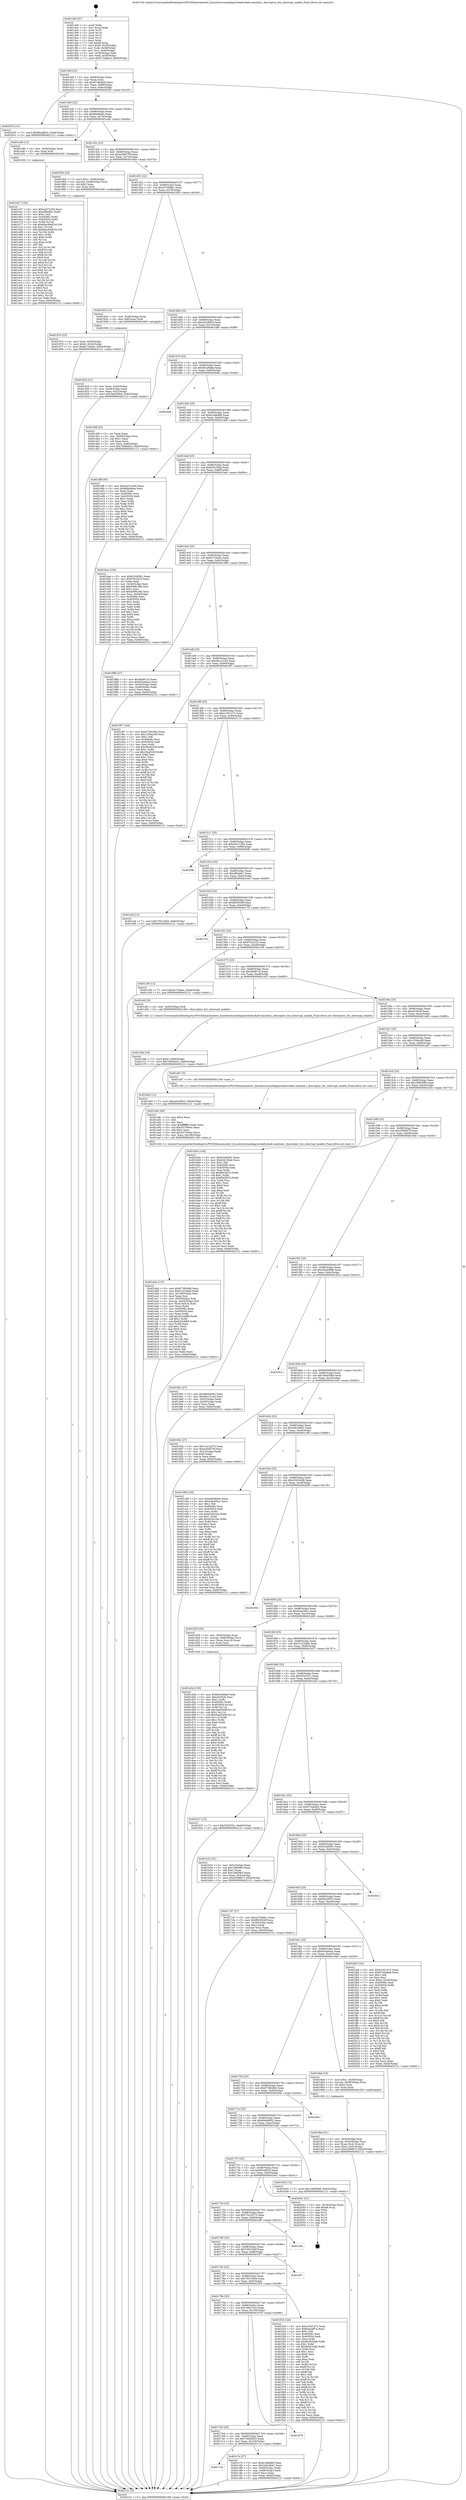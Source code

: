 digraph "0x4013e0" {
  label = "0x4013e0 (/mnt/c/Users/mathe/Desktop/tcc/POCII/binaries/extr_linuxdriversmediapcicobaltcobalt-omnitek.c_descriptor_list_interrupt_enable_Final-ollvm.out::main(0))"
  labelloc = "t"
  node[shape=record]

  Entry [label="",width=0.3,height=0.3,shape=circle,fillcolor=black,style=filled]
  "0x40140f" [label="{
     0x40140f [23]\l
     | [instrs]\l
     &nbsp;&nbsp;0x40140f \<+3\>: mov -0x64(%rbp),%eax\l
     &nbsp;&nbsp;0x401412 \<+2\>: mov %eax,%ecx\l
     &nbsp;&nbsp;0x401414 \<+6\>: sub $0x874ba8eb,%ecx\l
     &nbsp;&nbsp;0x40141a \<+3\>: mov %eax,-0x68(%rbp)\l
     &nbsp;&nbsp;0x40141d \<+3\>: mov %ecx,-0x6c(%rbp)\l
     &nbsp;&nbsp;0x401420 \<+6\>: je 0000000000402035 \<main+0xc55\>\l
  }"]
  "0x402035" [label="{
     0x402035 [12]\l
     | [instrs]\l
     &nbsp;&nbsp;0x402035 \<+7\>: movl $0x69caf81b,-0x64(%rbp)\l
     &nbsp;&nbsp;0x40203c \<+5\>: jmp 0000000000402121 \<main+0xd41\>\l
  }"]
  "0x401426" [label="{
     0x401426 [22]\l
     | [instrs]\l
     &nbsp;&nbsp;0x401426 \<+5\>: jmp 000000000040142b \<main+0x4b\>\l
     &nbsp;&nbsp;0x40142b \<+3\>: mov -0x68(%rbp),%eax\l
     &nbsp;&nbsp;0x40142e \<+5\>: sub $0x8daf4abe,%eax\l
     &nbsp;&nbsp;0x401433 \<+3\>: mov %eax,-0x70(%rbp)\l
     &nbsp;&nbsp;0x401436 \<+6\>: je 0000000000401e4b \<main+0xa6b\>\l
  }"]
  Exit [label="",width=0.3,height=0.3,shape=circle,fillcolor=black,style=filled,peripheries=2]
  "0x401e4b" [label="{
     0x401e4b [12]\l
     | [instrs]\l
     &nbsp;&nbsp;0x401e4b \<+4\>: mov -0x50(%rbp),%rax\l
     &nbsp;&nbsp;0x401e4f \<+3\>: mov %rax,%rdi\l
     &nbsp;&nbsp;0x401e52 \<+5\>: call 0000000000401030 \<free@plt\>\l
     | [calls]\l
     &nbsp;&nbsp;0x401030 \{1\} (unknown)\l
  }"]
  "0x40143c" [label="{
     0x40143c [22]\l
     | [instrs]\l
     &nbsp;&nbsp;0x40143c \<+5\>: jmp 0000000000401441 \<main+0x61\>\l
     &nbsp;&nbsp;0x401441 \<+3\>: mov -0x68(%rbp),%eax\l
     &nbsp;&nbsp;0x401444 \<+5\>: sub $0xa30b570f,%eax\l
     &nbsp;&nbsp;0x401449 \<+3\>: mov %eax,-0x74(%rbp)\l
     &nbsp;&nbsp;0x40144c \<+6\>: je 000000000040195d \<main+0x57d\>\l
  }"]
  "0x401e57" [label="{
     0x401e57 [152]\l
     | [instrs]\l
     &nbsp;&nbsp;0x401e57 \<+5\>: mov $0xe2e72294,%ecx\l
     &nbsp;&nbsp;0x401e5c \<+5\>: mov $0xef9abfe1,%edx\l
     &nbsp;&nbsp;0x401e61 \<+3\>: mov $0x1,%sil\l
     &nbsp;&nbsp;0x401e64 \<+8\>: mov 0x40506c,%r8d\l
     &nbsp;&nbsp;0x401e6c \<+8\>: mov 0x405054,%r9d\l
     &nbsp;&nbsp;0x401e74 \<+3\>: mov %r8d,%r10d\l
     &nbsp;&nbsp;0x401e77 \<+7\>: sub $0x6bac9ddf,%r10d\l
     &nbsp;&nbsp;0x401e7e \<+4\>: sub $0x1,%r10d\l
     &nbsp;&nbsp;0x401e82 \<+7\>: add $0x6bac9ddf,%r10d\l
     &nbsp;&nbsp;0x401e89 \<+4\>: imul %r10d,%r8d\l
     &nbsp;&nbsp;0x401e8d \<+4\>: and $0x1,%r8d\l
     &nbsp;&nbsp;0x401e91 \<+4\>: cmp $0x0,%r8d\l
     &nbsp;&nbsp;0x401e95 \<+4\>: sete %r11b\l
     &nbsp;&nbsp;0x401e99 \<+4\>: cmp $0xa,%r9d\l
     &nbsp;&nbsp;0x401e9d \<+3\>: setl %bl\l
     &nbsp;&nbsp;0x401ea0 \<+3\>: mov %r11b,%r14b\l
     &nbsp;&nbsp;0x401ea3 \<+4\>: xor $0xff,%r14b\l
     &nbsp;&nbsp;0x401ea7 \<+3\>: mov %bl,%r15b\l
     &nbsp;&nbsp;0x401eaa \<+4\>: xor $0xff,%r15b\l
     &nbsp;&nbsp;0x401eae \<+4\>: xor $0x0,%sil\l
     &nbsp;&nbsp;0x401eb2 \<+3\>: mov %r14b,%r12b\l
     &nbsp;&nbsp;0x401eb5 \<+4\>: and $0x0,%r12b\l
     &nbsp;&nbsp;0x401eb9 \<+3\>: and %sil,%r11b\l
     &nbsp;&nbsp;0x401ebc \<+3\>: mov %r15b,%r13b\l
     &nbsp;&nbsp;0x401ebf \<+4\>: and $0x0,%r13b\l
     &nbsp;&nbsp;0x401ec3 \<+3\>: and %sil,%bl\l
     &nbsp;&nbsp;0x401ec6 \<+3\>: or %r11b,%r12b\l
     &nbsp;&nbsp;0x401ec9 \<+3\>: or %bl,%r13b\l
     &nbsp;&nbsp;0x401ecc \<+3\>: xor %r13b,%r12b\l
     &nbsp;&nbsp;0x401ecf \<+3\>: or %r15b,%r14b\l
     &nbsp;&nbsp;0x401ed2 \<+4\>: xor $0xff,%r14b\l
     &nbsp;&nbsp;0x401ed6 \<+4\>: or $0x0,%sil\l
     &nbsp;&nbsp;0x401eda \<+3\>: and %sil,%r14b\l
     &nbsp;&nbsp;0x401edd \<+3\>: or %r14b,%r12b\l
     &nbsp;&nbsp;0x401ee0 \<+4\>: test $0x1,%r12b\l
     &nbsp;&nbsp;0x401ee4 \<+3\>: cmovne %edx,%ecx\l
     &nbsp;&nbsp;0x401ee7 \<+3\>: mov %ecx,-0x64(%rbp)\l
     &nbsp;&nbsp;0x401eea \<+5\>: jmp 0000000000402121 \<main+0xd41\>\l
  }"]
  "0x40195d" [label="{
     0x40195d [23]\l
     | [instrs]\l
     &nbsp;&nbsp;0x40195d \<+7\>: movl $0x1,-0x48(%rbp)\l
     &nbsp;&nbsp;0x401964 \<+4\>: movslq -0x48(%rbp),%rax\l
     &nbsp;&nbsp;0x401968 \<+4\>: shl $0x3,%rax\l
     &nbsp;&nbsp;0x40196c \<+3\>: mov %rax,%rdi\l
     &nbsp;&nbsp;0x40196f \<+5\>: call 0000000000401050 \<malloc@plt\>\l
     | [calls]\l
     &nbsp;&nbsp;0x401050 \{1\} (unknown)\l
  }"]
  "0x401452" [label="{
     0x401452 [22]\l
     | [instrs]\l
     &nbsp;&nbsp;0x401452 \<+5\>: jmp 0000000000401457 \<main+0x77\>\l
     &nbsp;&nbsp;0x401457 \<+3\>: mov -0x68(%rbp),%eax\l
     &nbsp;&nbsp;0x40145a \<+5\>: sub $0xa37de6b1,%eax\l
     &nbsp;&nbsp;0x40145f \<+3\>: mov %eax,-0x78(%rbp)\l
     &nbsp;&nbsp;0x401462 \<+6\>: je 0000000000401920 \<main+0x540\>\l
  }"]
  "0x401d3d" [label="{
     0x401d3d [150]\l
     | [instrs]\l
     &nbsp;&nbsp;0x401d3d \<+5\>: mov $0xb0e28deb,%edx\l
     &nbsp;&nbsp;0x401d42 \<+5\>: mov $0xaf19426,%esi\l
     &nbsp;&nbsp;0x401d47 \<+3\>: mov $0x1,%r8b\l
     &nbsp;&nbsp;0x401d4a \<+8\>: mov 0x40506c,%r9d\l
     &nbsp;&nbsp;0x401d52 \<+8\>: mov 0x405054,%r10d\l
     &nbsp;&nbsp;0x401d5a \<+3\>: mov %r9d,%r11d\l
     &nbsp;&nbsp;0x401d5d \<+7\>: add $0x5aa05d4f,%r11d\l
     &nbsp;&nbsp;0x401d64 \<+4\>: sub $0x1,%r11d\l
     &nbsp;&nbsp;0x401d68 \<+7\>: sub $0x5aa05d4f,%r11d\l
     &nbsp;&nbsp;0x401d6f \<+4\>: imul %r11d,%r9d\l
     &nbsp;&nbsp;0x401d73 \<+4\>: and $0x1,%r9d\l
     &nbsp;&nbsp;0x401d77 \<+4\>: cmp $0x0,%r9d\l
     &nbsp;&nbsp;0x401d7b \<+3\>: sete %bl\l
     &nbsp;&nbsp;0x401d7e \<+4\>: cmp $0xa,%r10d\l
     &nbsp;&nbsp;0x401d82 \<+4\>: setl %r14b\l
     &nbsp;&nbsp;0x401d86 \<+3\>: mov %bl,%r15b\l
     &nbsp;&nbsp;0x401d89 \<+4\>: xor $0xff,%r15b\l
     &nbsp;&nbsp;0x401d8d \<+3\>: mov %r14b,%r12b\l
     &nbsp;&nbsp;0x401d90 \<+4\>: xor $0xff,%r12b\l
     &nbsp;&nbsp;0x401d94 \<+4\>: xor $0x0,%r8b\l
     &nbsp;&nbsp;0x401d98 \<+3\>: mov %r15b,%r13b\l
     &nbsp;&nbsp;0x401d9b \<+4\>: and $0x0,%r13b\l
     &nbsp;&nbsp;0x401d9f \<+3\>: and %r8b,%bl\l
     &nbsp;&nbsp;0x401da2 \<+3\>: mov %r12b,%al\l
     &nbsp;&nbsp;0x401da5 \<+2\>: and $0x0,%al\l
     &nbsp;&nbsp;0x401da7 \<+3\>: and %r8b,%r14b\l
     &nbsp;&nbsp;0x401daa \<+3\>: or %bl,%r13b\l
     &nbsp;&nbsp;0x401dad \<+3\>: or %r14b,%al\l
     &nbsp;&nbsp;0x401db0 \<+3\>: xor %al,%r13b\l
     &nbsp;&nbsp;0x401db3 \<+3\>: or %r12b,%r15b\l
     &nbsp;&nbsp;0x401db6 \<+4\>: xor $0xff,%r15b\l
     &nbsp;&nbsp;0x401dba \<+4\>: or $0x0,%r8b\l
     &nbsp;&nbsp;0x401dbe \<+3\>: and %r8b,%r15b\l
     &nbsp;&nbsp;0x401dc1 \<+3\>: or %r15b,%r13b\l
     &nbsp;&nbsp;0x401dc4 \<+4\>: test $0x1,%r13b\l
     &nbsp;&nbsp;0x401dc8 \<+3\>: cmovne %esi,%edx\l
     &nbsp;&nbsp;0x401dcb \<+3\>: mov %edx,-0x64(%rbp)\l
     &nbsp;&nbsp;0x401dce \<+5\>: jmp 0000000000402121 \<main+0xd41\>\l
  }"]
  "0x401920" [label="{
     0x401920 [13]\l
     | [instrs]\l
     &nbsp;&nbsp;0x401920 \<+4\>: mov -0x40(%rbp),%rax\l
     &nbsp;&nbsp;0x401924 \<+4\>: mov 0x8(%rax),%rdi\l
     &nbsp;&nbsp;0x401928 \<+5\>: call 0000000000401060 \<atoi@plt\>\l
     | [calls]\l
     &nbsp;&nbsp;0x401060 \{1\} (unknown)\l
  }"]
  "0x401468" [label="{
     0x401468 [22]\l
     | [instrs]\l
     &nbsp;&nbsp;0x401468 \<+5\>: jmp 000000000040146d \<main+0x8d\>\l
     &nbsp;&nbsp;0x40146d \<+3\>: mov -0x68(%rbp),%eax\l
     &nbsp;&nbsp;0x401470 \<+5\>: sub $0xa43c9923,%eax\l
     &nbsp;&nbsp;0x401475 \<+3\>: mov %eax,-0x7c(%rbp)\l
     &nbsp;&nbsp;0x401478 \<+6\>: je 0000000000401ddf \<main+0x9ff\>\l
  }"]
  "0x4017cd" [label="{
     0x4017cd\l
  }", style=dashed]
  "0x401ddf" [label="{
     0x401ddf [25]\l
     | [instrs]\l
     &nbsp;&nbsp;0x401ddf \<+2\>: xor %eax,%eax\l
     &nbsp;&nbsp;0x401de1 \<+3\>: mov -0x60(%rbp),%ecx\l
     &nbsp;&nbsp;0x401de4 \<+3\>: sub $0x1,%eax\l
     &nbsp;&nbsp;0x401de7 \<+2\>: sub %eax,%ecx\l
     &nbsp;&nbsp;0x401de9 \<+3\>: mov %ecx,-0x60(%rbp)\l
     &nbsp;&nbsp;0x401dec \<+7\>: movl $0x7dd5dd23,-0x64(%rbp)\l
     &nbsp;&nbsp;0x401df3 \<+5\>: jmp 0000000000402121 \<main+0xd41\>\l
  }"]
  "0x40147e" [label="{
     0x40147e [22]\l
     | [instrs]\l
     &nbsp;&nbsp;0x40147e \<+5\>: jmp 0000000000401483 \<main+0xa3\>\l
     &nbsp;&nbsp;0x401483 \<+3\>: mov -0x68(%rbp),%eax\l
     &nbsp;&nbsp;0x401486 \<+5\>: sub $0xb0e28deb,%eax\l
     &nbsp;&nbsp;0x40148b \<+3\>: mov %eax,-0x80(%rbp)\l
     &nbsp;&nbsp;0x40148e \<+6\>: je 00000000004020db \<main+0xcfb\>\l
  }"]
  "0x401c7e" [label="{
     0x401c7e [27]\l
     | [instrs]\l
     &nbsp;&nbsp;0x401c7e \<+5\>: mov $0xb1afbd68,%eax\l
     &nbsp;&nbsp;0x401c83 \<+5\>: mov $0x3eb18b61,%ecx\l
     &nbsp;&nbsp;0x401c88 \<+3\>: mov -0x60(%rbp),%edx\l
     &nbsp;&nbsp;0x401c8b \<+3\>: cmp -0x48(%rbp),%edx\l
     &nbsp;&nbsp;0x401c8e \<+3\>: cmovl %ecx,%eax\l
     &nbsp;&nbsp;0x401c91 \<+3\>: mov %eax,-0x64(%rbp)\l
     &nbsp;&nbsp;0x401c94 \<+5\>: jmp 0000000000402121 \<main+0xd41\>\l
  }"]
  "0x4020db" [label="{
     0x4020db\l
  }", style=dashed]
  "0x401494" [label="{
     0x401494 [25]\l
     | [instrs]\l
     &nbsp;&nbsp;0x401494 \<+5\>: jmp 0000000000401499 \<main+0xb9\>\l
     &nbsp;&nbsp;0x401499 \<+3\>: mov -0x68(%rbp),%eax\l
     &nbsp;&nbsp;0x40149c \<+5\>: sub $0xb1afbd68,%eax\l
     &nbsp;&nbsp;0x4014a1 \<+6\>: mov %eax,-0x84(%rbp)\l
     &nbsp;&nbsp;0x4014a7 \<+6\>: je 0000000000401df8 \<main+0xa18\>\l
  }"]
  "0x4017b4" [label="{
     0x4017b4 [25]\l
     | [instrs]\l
     &nbsp;&nbsp;0x4017b4 \<+5\>: jmp 00000000004017b9 \<main+0x3d9\>\l
     &nbsp;&nbsp;0x4017b9 \<+3\>: mov -0x68(%rbp),%eax\l
     &nbsp;&nbsp;0x4017bc \<+5\>: sub $0x7dd5dd23,%eax\l
     &nbsp;&nbsp;0x4017c1 \<+6\>: mov %eax,-0x104(%rbp)\l
     &nbsp;&nbsp;0x4017c7 \<+6\>: je 0000000000401c7e \<main+0x89e\>\l
  }"]
  "0x401df8" [label="{
     0x401df8 [83]\l
     | [instrs]\l
     &nbsp;&nbsp;0x401df8 \<+5\>: mov $0xe2e72294,%eax\l
     &nbsp;&nbsp;0x401dfd \<+5\>: mov $0x8daf4abe,%ecx\l
     &nbsp;&nbsp;0x401e02 \<+2\>: xor %edx,%edx\l
     &nbsp;&nbsp;0x401e04 \<+7\>: mov 0x40506c,%esi\l
     &nbsp;&nbsp;0x401e0b \<+7\>: mov 0x405054,%edi\l
     &nbsp;&nbsp;0x401e12 \<+3\>: sub $0x1,%edx\l
     &nbsp;&nbsp;0x401e15 \<+3\>: mov %esi,%r8d\l
     &nbsp;&nbsp;0x401e18 \<+3\>: add %edx,%r8d\l
     &nbsp;&nbsp;0x401e1b \<+4\>: imul %r8d,%esi\l
     &nbsp;&nbsp;0x401e1f \<+3\>: and $0x1,%esi\l
     &nbsp;&nbsp;0x401e22 \<+3\>: cmp $0x0,%esi\l
     &nbsp;&nbsp;0x401e25 \<+4\>: sete %r9b\l
     &nbsp;&nbsp;0x401e29 \<+3\>: cmp $0xa,%edi\l
     &nbsp;&nbsp;0x401e2c \<+4\>: setl %r10b\l
     &nbsp;&nbsp;0x401e30 \<+3\>: mov %r9b,%r11b\l
     &nbsp;&nbsp;0x401e33 \<+3\>: and %r10b,%r11b\l
     &nbsp;&nbsp;0x401e36 \<+3\>: xor %r10b,%r9b\l
     &nbsp;&nbsp;0x401e39 \<+3\>: or %r9b,%r11b\l
     &nbsp;&nbsp;0x401e3c \<+4\>: test $0x1,%r11b\l
     &nbsp;&nbsp;0x401e40 \<+3\>: cmovne %ecx,%eax\l
     &nbsp;&nbsp;0x401e43 \<+3\>: mov %eax,-0x64(%rbp)\l
     &nbsp;&nbsp;0x401e46 \<+5\>: jmp 0000000000402121 \<main+0xd41\>\l
  }"]
  "0x4014ad" [label="{
     0x4014ad [25]\l
     | [instrs]\l
     &nbsp;&nbsp;0x4014ad \<+5\>: jmp 00000000004014b2 \<main+0xd2\>\l
     &nbsp;&nbsp;0x4014b2 \<+3\>: mov -0x68(%rbp),%eax\l
     &nbsp;&nbsp;0x4014b5 \<+5\>: sub $0xb3b1f3ab,%eax\l
     &nbsp;&nbsp;0x4014ba \<+6\>: mov %eax,-0x88(%rbp)\l
     &nbsp;&nbsp;0x4014c0 \<+6\>: je 0000000000401bee \<main+0x80e\>\l
  }"]
  "0x401878" [label="{
     0x401878\l
  }", style=dashed]
  "0x401bee" [label="{
     0x401bee [104]\l
     | [instrs]\l
     &nbsp;&nbsp;0x401bee \<+5\>: mov $0x61b4f381,%eax\l
     &nbsp;&nbsp;0x401bf3 \<+5\>: mov $0xf79c2223,%ecx\l
     &nbsp;&nbsp;0x401bf8 \<+2\>: xor %edx,%edx\l
     &nbsp;&nbsp;0x401bfa \<+3\>: mov -0x54(%rbp),%esi\l
     &nbsp;&nbsp;0x401bfd \<+6\>: add $0xd388c38a,%esi\l
     &nbsp;&nbsp;0x401c03 \<+3\>: add $0x1,%esi\l
     &nbsp;&nbsp;0x401c06 \<+6\>: sub $0xd388c38a,%esi\l
     &nbsp;&nbsp;0x401c0c \<+3\>: mov %esi,-0x54(%rbp)\l
     &nbsp;&nbsp;0x401c0f \<+7\>: mov 0x40506c,%esi\l
     &nbsp;&nbsp;0x401c16 \<+7\>: mov 0x405054,%edi\l
     &nbsp;&nbsp;0x401c1d \<+3\>: sub $0x1,%edx\l
     &nbsp;&nbsp;0x401c20 \<+3\>: mov %esi,%r8d\l
     &nbsp;&nbsp;0x401c23 \<+3\>: add %edx,%r8d\l
     &nbsp;&nbsp;0x401c26 \<+4\>: imul %r8d,%esi\l
     &nbsp;&nbsp;0x401c2a \<+3\>: and $0x1,%esi\l
     &nbsp;&nbsp;0x401c2d \<+3\>: cmp $0x0,%esi\l
     &nbsp;&nbsp;0x401c30 \<+4\>: sete %r9b\l
     &nbsp;&nbsp;0x401c34 \<+3\>: cmp $0xa,%edi\l
     &nbsp;&nbsp;0x401c37 \<+4\>: setl %r10b\l
     &nbsp;&nbsp;0x401c3b \<+3\>: mov %r9b,%r11b\l
     &nbsp;&nbsp;0x401c3e \<+3\>: and %r10b,%r11b\l
     &nbsp;&nbsp;0x401c41 \<+3\>: xor %r10b,%r9b\l
     &nbsp;&nbsp;0x401c44 \<+3\>: or %r9b,%r11b\l
     &nbsp;&nbsp;0x401c47 \<+4\>: test $0x1,%r11b\l
     &nbsp;&nbsp;0x401c4b \<+3\>: cmovne %ecx,%eax\l
     &nbsp;&nbsp;0x401c4e \<+3\>: mov %eax,-0x64(%rbp)\l
     &nbsp;&nbsp;0x401c51 \<+5\>: jmp 0000000000402121 \<main+0xd41\>\l
  }"]
  "0x4014c6" [label="{
     0x4014c6 [25]\l
     | [instrs]\l
     &nbsp;&nbsp;0x4014c6 \<+5\>: jmp 00000000004014cb \<main+0xeb\>\l
     &nbsp;&nbsp;0x4014cb \<+3\>: mov -0x68(%rbp),%eax\l
     &nbsp;&nbsp;0x4014ce \<+5\>: sub $0xbc734abc,%eax\l
     &nbsp;&nbsp;0x4014d3 \<+6\>: mov %eax,-0x8c(%rbp)\l
     &nbsp;&nbsp;0x4014d9 \<+6\>: je 000000000040198b \<main+0x5ab\>\l
  }"]
  "0x40179b" [label="{
     0x40179b [25]\l
     | [instrs]\l
     &nbsp;&nbsp;0x40179b \<+5\>: jmp 00000000004017a0 \<main+0x3c0\>\l
     &nbsp;&nbsp;0x4017a0 \<+3\>: mov -0x68(%rbp),%eax\l
     &nbsp;&nbsp;0x4017a3 \<+5\>: sub $0x76927ccd,%eax\l
     &nbsp;&nbsp;0x4017a8 \<+6\>: mov %eax,-0x100(%rbp)\l
     &nbsp;&nbsp;0x4017ae \<+6\>: je 0000000000401878 \<main+0x498\>\l
  }"]
  "0x40198b" [label="{
     0x40198b [27]\l
     | [instrs]\l
     &nbsp;&nbsp;0x40198b \<+5\>: mov $0x4bd611b,%eax\l
     &nbsp;&nbsp;0x401990 \<+5\>: mov $0x654a0aca,%ecx\l
     &nbsp;&nbsp;0x401995 \<+3\>: mov -0x54(%rbp),%edx\l
     &nbsp;&nbsp;0x401998 \<+3\>: cmp -0x48(%rbp),%edx\l
     &nbsp;&nbsp;0x40199b \<+3\>: cmovl %ecx,%eax\l
     &nbsp;&nbsp;0x40199e \<+3\>: mov %eax,-0x64(%rbp)\l
     &nbsp;&nbsp;0x4019a1 \<+5\>: jmp 0000000000402121 \<main+0xd41\>\l
  }"]
  "0x4014df" [label="{
     0x4014df [25]\l
     | [instrs]\l
     &nbsp;&nbsp;0x4014df \<+5\>: jmp 00000000004014e4 \<main+0x104\>\l
     &nbsp;&nbsp;0x4014e4 \<+3\>: mov -0x68(%rbp),%eax\l
     &nbsp;&nbsp;0x4014e7 \<+5\>: sub $0xdbc12144,%eax\l
     &nbsp;&nbsp;0x4014ec \<+6\>: mov %eax,-0x90(%rbp)\l
     &nbsp;&nbsp;0x4014f2 \<+6\>: je 00000000004019f7 \<main+0x617\>\l
  }"]
  "0x401f18" [label="{
     0x401f18 [144]\l
     | [instrs]\l
     &nbsp;&nbsp;0x401f18 \<+5\>: mov $0xe1931472,%eax\l
     &nbsp;&nbsp;0x401f1d \<+5\>: mov $0x64a26f7a,%ecx\l
     &nbsp;&nbsp;0x401f22 \<+2\>: mov $0x1,%dl\l
     &nbsp;&nbsp;0x401f24 \<+7\>: mov 0x40506c,%esi\l
     &nbsp;&nbsp;0x401f2b \<+7\>: mov 0x405054,%edi\l
     &nbsp;&nbsp;0x401f32 \<+3\>: mov %esi,%r8d\l
     &nbsp;&nbsp;0x401f35 \<+7\>: add $0x9e5634db,%r8d\l
     &nbsp;&nbsp;0x401f3c \<+4\>: sub $0x1,%r8d\l
     &nbsp;&nbsp;0x401f40 \<+7\>: sub $0x9e5634db,%r8d\l
     &nbsp;&nbsp;0x401f47 \<+4\>: imul %r8d,%esi\l
     &nbsp;&nbsp;0x401f4b \<+3\>: and $0x1,%esi\l
     &nbsp;&nbsp;0x401f4e \<+3\>: cmp $0x0,%esi\l
     &nbsp;&nbsp;0x401f51 \<+4\>: sete %r9b\l
     &nbsp;&nbsp;0x401f55 \<+3\>: cmp $0xa,%edi\l
     &nbsp;&nbsp;0x401f58 \<+4\>: setl %r10b\l
     &nbsp;&nbsp;0x401f5c \<+3\>: mov %r9b,%r11b\l
     &nbsp;&nbsp;0x401f5f \<+4\>: xor $0xff,%r11b\l
     &nbsp;&nbsp;0x401f63 \<+3\>: mov %r10b,%bl\l
     &nbsp;&nbsp;0x401f66 \<+3\>: xor $0xff,%bl\l
     &nbsp;&nbsp;0x401f69 \<+3\>: xor $0x1,%dl\l
     &nbsp;&nbsp;0x401f6c \<+3\>: mov %r11b,%r14b\l
     &nbsp;&nbsp;0x401f6f \<+4\>: and $0xff,%r14b\l
     &nbsp;&nbsp;0x401f73 \<+3\>: and %dl,%r9b\l
     &nbsp;&nbsp;0x401f76 \<+3\>: mov %bl,%r15b\l
     &nbsp;&nbsp;0x401f79 \<+4\>: and $0xff,%r15b\l
     &nbsp;&nbsp;0x401f7d \<+3\>: and %dl,%r10b\l
     &nbsp;&nbsp;0x401f80 \<+3\>: or %r9b,%r14b\l
     &nbsp;&nbsp;0x401f83 \<+3\>: or %r10b,%r15b\l
     &nbsp;&nbsp;0x401f86 \<+3\>: xor %r15b,%r14b\l
     &nbsp;&nbsp;0x401f89 \<+3\>: or %bl,%r11b\l
     &nbsp;&nbsp;0x401f8c \<+4\>: xor $0xff,%r11b\l
     &nbsp;&nbsp;0x401f90 \<+3\>: or $0x1,%dl\l
     &nbsp;&nbsp;0x401f93 \<+3\>: and %dl,%r11b\l
     &nbsp;&nbsp;0x401f96 \<+3\>: or %r11b,%r14b\l
     &nbsp;&nbsp;0x401f99 \<+4\>: test $0x1,%r14b\l
     &nbsp;&nbsp;0x401f9d \<+3\>: cmovne %ecx,%eax\l
     &nbsp;&nbsp;0x401fa0 \<+3\>: mov %eax,-0x64(%rbp)\l
     &nbsp;&nbsp;0x401fa3 \<+5\>: jmp 0000000000402121 \<main+0xd41\>\l
  }"]
  "0x4019f7" [label="{
     0x4019f7 [144]\l
     | [instrs]\l
     &nbsp;&nbsp;0x4019f7 \<+5\>: mov $0x67382d94,%eax\l
     &nbsp;&nbsp;0x4019fc \<+5\>: mov $0x1359ec49,%ecx\l
     &nbsp;&nbsp;0x401a01 \<+2\>: mov $0x1,%dl\l
     &nbsp;&nbsp;0x401a03 \<+7\>: mov 0x40506c,%esi\l
     &nbsp;&nbsp;0x401a0a \<+7\>: mov 0x405054,%edi\l
     &nbsp;&nbsp;0x401a11 \<+3\>: mov %esi,%r8d\l
     &nbsp;&nbsp;0x401a14 \<+7\>: add $0x30ad525f,%r8d\l
     &nbsp;&nbsp;0x401a1b \<+4\>: sub $0x1,%r8d\l
     &nbsp;&nbsp;0x401a1f \<+7\>: sub $0x30ad525f,%r8d\l
     &nbsp;&nbsp;0x401a26 \<+4\>: imul %r8d,%esi\l
     &nbsp;&nbsp;0x401a2a \<+3\>: and $0x1,%esi\l
     &nbsp;&nbsp;0x401a2d \<+3\>: cmp $0x0,%esi\l
     &nbsp;&nbsp;0x401a30 \<+4\>: sete %r9b\l
     &nbsp;&nbsp;0x401a34 \<+3\>: cmp $0xa,%edi\l
     &nbsp;&nbsp;0x401a37 \<+4\>: setl %r10b\l
     &nbsp;&nbsp;0x401a3b \<+3\>: mov %r9b,%r11b\l
     &nbsp;&nbsp;0x401a3e \<+4\>: xor $0xff,%r11b\l
     &nbsp;&nbsp;0x401a42 \<+3\>: mov %r10b,%bl\l
     &nbsp;&nbsp;0x401a45 \<+3\>: xor $0xff,%bl\l
     &nbsp;&nbsp;0x401a48 \<+3\>: xor $0x0,%dl\l
     &nbsp;&nbsp;0x401a4b \<+3\>: mov %r11b,%r14b\l
     &nbsp;&nbsp;0x401a4e \<+4\>: and $0x0,%r14b\l
     &nbsp;&nbsp;0x401a52 \<+3\>: and %dl,%r9b\l
     &nbsp;&nbsp;0x401a55 \<+3\>: mov %bl,%r15b\l
     &nbsp;&nbsp;0x401a58 \<+4\>: and $0x0,%r15b\l
     &nbsp;&nbsp;0x401a5c \<+3\>: and %dl,%r10b\l
     &nbsp;&nbsp;0x401a5f \<+3\>: or %r9b,%r14b\l
     &nbsp;&nbsp;0x401a62 \<+3\>: or %r10b,%r15b\l
     &nbsp;&nbsp;0x401a65 \<+3\>: xor %r15b,%r14b\l
     &nbsp;&nbsp;0x401a68 \<+3\>: or %bl,%r11b\l
     &nbsp;&nbsp;0x401a6b \<+4\>: xor $0xff,%r11b\l
     &nbsp;&nbsp;0x401a6f \<+3\>: or $0x0,%dl\l
     &nbsp;&nbsp;0x401a72 \<+3\>: and %dl,%r11b\l
     &nbsp;&nbsp;0x401a75 \<+3\>: or %r11b,%r14b\l
     &nbsp;&nbsp;0x401a78 \<+4\>: test $0x1,%r14b\l
     &nbsp;&nbsp;0x401a7c \<+3\>: cmovne %ecx,%eax\l
     &nbsp;&nbsp;0x401a7f \<+3\>: mov %eax,-0x64(%rbp)\l
     &nbsp;&nbsp;0x401a82 \<+5\>: jmp 0000000000402121 \<main+0xd41\>\l
  }"]
  "0x4014f8" [label="{
     0x4014f8 [25]\l
     | [instrs]\l
     &nbsp;&nbsp;0x4014f8 \<+5\>: jmp 00000000004014fd \<main+0x11d\>\l
     &nbsp;&nbsp;0x4014fd \<+3\>: mov -0x68(%rbp),%eax\l
     &nbsp;&nbsp;0x401500 \<+5\>: sub $0xe1931472,%eax\l
     &nbsp;&nbsp;0x401505 \<+6\>: mov %eax,-0x94(%rbp)\l
     &nbsp;&nbsp;0x40150b \<+6\>: je 0000000000402113 \<main+0xd33\>\l
  }"]
  "0x401782" [label="{
     0x401782 [25]\l
     | [instrs]\l
     &nbsp;&nbsp;0x401782 \<+5\>: jmp 0000000000401787 \<main+0x3a7\>\l
     &nbsp;&nbsp;0x401787 \<+3\>: mov -0x68(%rbp),%eax\l
     &nbsp;&nbsp;0x40178a \<+5\>: sub $0x750120d4,%eax\l
     &nbsp;&nbsp;0x40178f \<+6\>: mov %eax,-0xfc(%rbp)\l
     &nbsp;&nbsp;0x401795 \<+6\>: je 0000000000401f18 \<main+0xb38\>\l
  }"]
  "0x402113" [label="{
     0x402113\l
  }", style=dashed]
  "0x401511" [label="{
     0x401511 [25]\l
     | [instrs]\l
     &nbsp;&nbsp;0x401511 \<+5\>: jmp 0000000000401516 \<main+0x136\>\l
     &nbsp;&nbsp;0x401516 \<+3\>: mov -0x68(%rbp),%eax\l
     &nbsp;&nbsp;0x401519 \<+5\>: sub $0xe2e72294,%eax\l
     &nbsp;&nbsp;0x40151e \<+6\>: mov %eax,-0x98(%rbp)\l
     &nbsp;&nbsp;0x401524 \<+6\>: je 00000000004020fb \<main+0xd1b\>\l
  }"]
  "0x401f07" [label="{
     0x401f07\l
  }", style=dashed]
  "0x4020fb" [label="{
     0x4020fb\l
  }", style=dashed]
  "0x40152a" [label="{
     0x40152a [25]\l
     | [instrs]\l
     &nbsp;&nbsp;0x40152a \<+5\>: jmp 000000000040152f \<main+0x14f\>\l
     &nbsp;&nbsp;0x40152f \<+3\>: mov -0x68(%rbp),%eax\l
     &nbsp;&nbsp;0x401532 \<+5\>: sub $0xef9abfe1,%eax\l
     &nbsp;&nbsp;0x401537 \<+6\>: mov %eax,-0x9c(%rbp)\l
     &nbsp;&nbsp;0x40153d \<+6\>: je 0000000000401eef \<main+0xb0f\>\l
  }"]
  "0x401769" [label="{
     0x401769 [25]\l
     | [instrs]\l
     &nbsp;&nbsp;0x401769 \<+5\>: jmp 000000000040176e \<main+0x38e\>\l
     &nbsp;&nbsp;0x40176e \<+3\>: mov -0x68(%rbp),%eax\l
     &nbsp;&nbsp;0x401771 \<+5\>: sub $0x7461530f,%eax\l
     &nbsp;&nbsp;0x401776 \<+6\>: mov %eax,-0xf8(%rbp)\l
     &nbsp;&nbsp;0x40177c \<+6\>: je 0000000000401f07 \<main+0xb27\>\l
  }"]
  "0x401eef" [label="{
     0x401eef [12]\l
     | [instrs]\l
     &nbsp;&nbsp;0x401eef \<+7\>: movl $0x750120d4,-0x64(%rbp)\l
     &nbsp;&nbsp;0x401ef6 \<+5\>: jmp 0000000000402121 \<main+0xd41\>\l
  }"]
  "0x401543" [label="{
     0x401543 [25]\l
     | [instrs]\l
     &nbsp;&nbsp;0x401543 \<+5\>: jmp 0000000000401548 \<main+0x168\>\l
     &nbsp;&nbsp;0x401548 \<+3\>: mov -0x68(%rbp),%eax\l
     &nbsp;&nbsp;0x40154b \<+5\>: sub $0xf605026f,%eax\l
     &nbsp;&nbsp;0x401550 \<+6\>: mov %eax,-0xa0(%rbp)\l
     &nbsp;&nbsp;0x401556 \<+6\>: je 00000000004017f2 \<main+0x412\>\l
  }"]
  "0x401efb" [label="{
     0x401efb\l
  }", style=dashed]
  "0x4017f2" [label="{
     0x4017f2\l
  }", style=dashed]
  "0x40155c" [label="{
     0x40155c [25]\l
     | [instrs]\l
     &nbsp;&nbsp;0x40155c \<+5\>: jmp 0000000000401561 \<main+0x181\>\l
     &nbsp;&nbsp;0x401561 \<+3\>: mov -0x68(%rbp),%eax\l
     &nbsp;&nbsp;0x401564 \<+5\>: sub $0xf79c2223,%eax\l
     &nbsp;&nbsp;0x401569 \<+6\>: mov %eax,-0xa4(%rbp)\l
     &nbsp;&nbsp;0x40156f \<+6\>: je 0000000000401c56 \<main+0x876\>\l
  }"]
  "0x401750" [label="{
     0x401750 [25]\l
     | [instrs]\l
     &nbsp;&nbsp;0x401750 \<+5\>: jmp 0000000000401755 \<main+0x375\>\l
     &nbsp;&nbsp;0x401755 \<+3\>: mov -0x68(%rbp),%eax\l
     &nbsp;&nbsp;0x401758 \<+5\>: sub $0x72e1d375,%eax\l
     &nbsp;&nbsp;0x40175d \<+6\>: mov %eax,-0xf4(%rbp)\l
     &nbsp;&nbsp;0x401763 \<+6\>: je 0000000000401efb \<main+0xb1b\>\l
  }"]
  "0x401c56" [label="{
     0x401c56 [12]\l
     | [instrs]\l
     &nbsp;&nbsp;0x401c56 \<+7\>: movl $0xbc734abc,-0x64(%rbp)\l
     &nbsp;&nbsp;0x401c5d \<+5\>: jmp 0000000000402121 \<main+0xd41\>\l
  }"]
  "0x401575" [label="{
     0x401575 [25]\l
     | [instrs]\l
     &nbsp;&nbsp;0x401575 \<+5\>: jmp 000000000040157a \<main+0x19a\>\l
     &nbsp;&nbsp;0x40157a \<+3\>: mov -0x68(%rbp),%eax\l
     &nbsp;&nbsp;0x40157d \<+5\>: sub $0x4bd611b,%eax\l
     &nbsp;&nbsp;0x401582 \<+6\>: mov %eax,-0xa8(%rbp)\l
     &nbsp;&nbsp;0x401588 \<+6\>: je 0000000000401c62 \<main+0x882\>\l
  }"]
  "0x402041" [label="{
     0x402041 [21]\l
     | [instrs]\l
     &nbsp;&nbsp;0x402041 \<+3\>: mov -0x34(%rbp),%eax\l
     &nbsp;&nbsp;0x402044 \<+7\>: add $0xe8,%rsp\l
     &nbsp;&nbsp;0x40204b \<+1\>: pop %rbx\l
     &nbsp;&nbsp;0x40204c \<+2\>: pop %r12\l
     &nbsp;&nbsp;0x40204e \<+2\>: pop %r13\l
     &nbsp;&nbsp;0x402050 \<+2\>: pop %r14\l
     &nbsp;&nbsp;0x402052 \<+2\>: pop %r15\l
     &nbsp;&nbsp;0x402054 \<+1\>: pop %rbp\l
     &nbsp;&nbsp;0x402055 \<+1\>: ret\l
  }"]
  "0x401c62" [label="{
     0x401c62 [9]\l
     | [instrs]\l
     &nbsp;&nbsp;0x401c62 \<+4\>: mov -0x50(%rbp),%rdi\l
     &nbsp;&nbsp;0x401c66 \<+5\>: call 00000000004013b0 \<descriptor_list_interrupt_enable\>\l
     | [calls]\l
     &nbsp;&nbsp;0x4013b0 \{1\} (/mnt/c/Users/mathe/Desktop/tcc/POCII/binaries/extr_linuxdriversmediapcicobaltcobalt-omnitek.c_descriptor_list_interrupt_enable_Final-ollvm.out::descriptor_list_interrupt_enable)\l
  }"]
  "0x40158e" [label="{
     0x40158e [25]\l
     | [instrs]\l
     &nbsp;&nbsp;0x40158e \<+5\>: jmp 0000000000401593 \<main+0x1b3\>\l
     &nbsp;&nbsp;0x401593 \<+3\>: mov -0x68(%rbp),%eax\l
     &nbsp;&nbsp;0x401596 \<+5\>: sub $0xaf19426,%eax\l
     &nbsp;&nbsp;0x40159b \<+6\>: mov %eax,-0xac(%rbp)\l
     &nbsp;&nbsp;0x4015a1 \<+6\>: je 0000000000401dd3 \<main+0x9f3\>\l
  }"]
  "0x401c6b" [label="{
     0x401c6b [19]\l
     | [instrs]\l
     &nbsp;&nbsp;0x401c6b \<+7\>: movl $0x0,-0x60(%rbp)\l
     &nbsp;&nbsp;0x401c72 \<+7\>: movl $0x7dd5dd23,-0x64(%rbp)\l
     &nbsp;&nbsp;0x401c79 \<+5\>: jmp 0000000000402121 \<main+0xd41\>\l
  }"]
  "0x401dd3" [label="{
     0x401dd3 [12]\l
     | [instrs]\l
     &nbsp;&nbsp;0x401dd3 \<+7\>: movl $0xa43c9923,-0x64(%rbp)\l
     &nbsp;&nbsp;0x401dda \<+5\>: jmp 0000000000402121 \<main+0xd41\>\l
  }"]
  "0x4015a7" [label="{
     0x4015a7 [25]\l
     | [instrs]\l
     &nbsp;&nbsp;0x4015a7 \<+5\>: jmp 00000000004015ac \<main+0x1cc\>\l
     &nbsp;&nbsp;0x4015ac \<+3\>: mov -0x68(%rbp),%eax\l
     &nbsp;&nbsp;0x4015af \<+5\>: sub $0x1359ec49,%eax\l
     &nbsp;&nbsp;0x4015b4 \<+6\>: mov %eax,-0xb0(%rbp)\l
     &nbsp;&nbsp;0x4015ba \<+6\>: je 0000000000401a87 \<main+0x6a7\>\l
  }"]
  "0x401737" [label="{
     0x401737 [25]\l
     | [instrs]\l
     &nbsp;&nbsp;0x401737 \<+5\>: jmp 000000000040173c \<main+0x35c\>\l
     &nbsp;&nbsp;0x40173c \<+3\>: mov -0x68(%rbp),%eax\l
     &nbsp;&nbsp;0x40173f \<+5\>: sub $0x69caf81b,%eax\l
     &nbsp;&nbsp;0x401744 \<+6\>: mov %eax,-0xf0(%rbp)\l
     &nbsp;&nbsp;0x40174a \<+6\>: je 0000000000402041 \<main+0xc61\>\l
  }"]
  "0x401a87" [label="{
     0x401a87 [5]\l
     | [instrs]\l
     &nbsp;&nbsp;0x401a87 \<+5\>: call 0000000000401160 \<next_i\>\l
     | [calls]\l
     &nbsp;&nbsp;0x401160 \{1\} (/mnt/c/Users/mathe/Desktop/tcc/POCII/binaries/extr_linuxdriversmediapcicobaltcobalt-omnitek.c_descriptor_list_interrupt_enable_Final-ollvm.out::next_i)\l
  }"]
  "0x4015c0" [label="{
     0x4015c0 [25]\l
     | [instrs]\l
     &nbsp;&nbsp;0x4015c0 \<+5\>: jmp 00000000004015c5 \<main+0x1e5\>\l
     &nbsp;&nbsp;0x4015c5 \<+3\>: mov -0x68(%rbp),%eax\l
     &nbsp;&nbsp;0x4015c8 \<+5\>: sub $0x19df3696,%eax\l
     &nbsp;&nbsp;0x4015cd \<+6\>: mov %eax,-0xb4(%rbp)\l
     &nbsp;&nbsp;0x4015d3 \<+6\>: je 0000000000401b5e \<main+0x77e\>\l
  }"]
  "0x401b52" [label="{
     0x401b52 [12]\l
     | [instrs]\l
     &nbsp;&nbsp;0x401b52 \<+7\>: movl $0x19df3696,-0x64(%rbp)\l
     &nbsp;&nbsp;0x401b59 \<+5\>: jmp 0000000000402121 \<main+0xd41\>\l
  }"]
  "0x401b5e" [label="{
     0x401b5e [144]\l
     | [instrs]\l
     &nbsp;&nbsp;0x401b5e \<+5\>: mov $0x61b4f381,%eax\l
     &nbsp;&nbsp;0x401b63 \<+5\>: mov $0xb3b1f3ab,%ecx\l
     &nbsp;&nbsp;0x401b68 \<+2\>: mov $0x1,%dl\l
     &nbsp;&nbsp;0x401b6a \<+7\>: mov 0x40506c,%esi\l
     &nbsp;&nbsp;0x401b71 \<+7\>: mov 0x405054,%edi\l
     &nbsp;&nbsp;0x401b78 \<+3\>: mov %esi,%r8d\l
     &nbsp;&nbsp;0x401b7b \<+7\>: sub $0xf9a2fd7d,%r8d\l
     &nbsp;&nbsp;0x401b82 \<+4\>: sub $0x1,%r8d\l
     &nbsp;&nbsp;0x401b86 \<+7\>: add $0xf9a2fd7d,%r8d\l
     &nbsp;&nbsp;0x401b8d \<+4\>: imul %r8d,%esi\l
     &nbsp;&nbsp;0x401b91 \<+3\>: and $0x1,%esi\l
     &nbsp;&nbsp;0x401b94 \<+3\>: cmp $0x0,%esi\l
     &nbsp;&nbsp;0x401b97 \<+4\>: sete %r9b\l
     &nbsp;&nbsp;0x401b9b \<+3\>: cmp $0xa,%edi\l
     &nbsp;&nbsp;0x401b9e \<+4\>: setl %r10b\l
     &nbsp;&nbsp;0x401ba2 \<+3\>: mov %r9b,%r11b\l
     &nbsp;&nbsp;0x401ba5 \<+4\>: xor $0xff,%r11b\l
     &nbsp;&nbsp;0x401ba9 \<+3\>: mov %r10b,%bl\l
     &nbsp;&nbsp;0x401bac \<+3\>: xor $0xff,%bl\l
     &nbsp;&nbsp;0x401baf \<+3\>: xor $0x1,%dl\l
     &nbsp;&nbsp;0x401bb2 \<+3\>: mov %r11b,%r14b\l
     &nbsp;&nbsp;0x401bb5 \<+4\>: and $0xff,%r14b\l
     &nbsp;&nbsp;0x401bb9 \<+3\>: and %dl,%r9b\l
     &nbsp;&nbsp;0x401bbc \<+3\>: mov %bl,%r15b\l
     &nbsp;&nbsp;0x401bbf \<+4\>: and $0xff,%r15b\l
     &nbsp;&nbsp;0x401bc3 \<+3\>: and %dl,%r10b\l
     &nbsp;&nbsp;0x401bc6 \<+3\>: or %r9b,%r14b\l
     &nbsp;&nbsp;0x401bc9 \<+3\>: or %r10b,%r15b\l
     &nbsp;&nbsp;0x401bcc \<+3\>: xor %r15b,%r14b\l
     &nbsp;&nbsp;0x401bcf \<+3\>: or %bl,%r11b\l
     &nbsp;&nbsp;0x401bd2 \<+4\>: xor $0xff,%r11b\l
     &nbsp;&nbsp;0x401bd6 \<+3\>: or $0x1,%dl\l
     &nbsp;&nbsp;0x401bd9 \<+3\>: and %dl,%r11b\l
     &nbsp;&nbsp;0x401bdc \<+3\>: or %r11b,%r14b\l
     &nbsp;&nbsp;0x401bdf \<+4\>: test $0x1,%r14b\l
     &nbsp;&nbsp;0x401be3 \<+3\>: cmovne %ecx,%eax\l
     &nbsp;&nbsp;0x401be6 \<+3\>: mov %eax,-0x64(%rbp)\l
     &nbsp;&nbsp;0x401be9 \<+5\>: jmp 0000000000402121 \<main+0xd41\>\l
  }"]
  "0x4015d9" [label="{
     0x4015d9 [25]\l
     | [instrs]\l
     &nbsp;&nbsp;0x4015d9 \<+5\>: jmp 00000000004015de \<main+0x1fe\>\l
     &nbsp;&nbsp;0x4015de \<+3\>: mov -0x68(%rbp),%eax\l
     &nbsp;&nbsp;0x4015e1 \<+5\>: sub $0x25fd9b7f,%eax\l
     &nbsp;&nbsp;0x4015e6 \<+6\>: mov %eax,-0xb8(%rbp)\l
     &nbsp;&nbsp;0x4015ec \<+6\>: je 00000000004019dc \<main+0x5fc\>\l
  }"]
  "0x40171e" [label="{
     0x40171e [25]\l
     | [instrs]\l
     &nbsp;&nbsp;0x40171e \<+5\>: jmp 0000000000401723 \<main+0x343\>\l
     &nbsp;&nbsp;0x401723 \<+3\>: mov -0x68(%rbp),%eax\l
     &nbsp;&nbsp;0x401726 \<+5\>: sub $0x69a0d002,%eax\l
     &nbsp;&nbsp;0x40172b \<+6\>: mov %eax,-0xec(%rbp)\l
     &nbsp;&nbsp;0x401731 \<+6\>: je 0000000000401b52 \<main+0x772\>\l
  }"]
  "0x4019dc" [label="{
     0x4019dc [27]\l
     | [instrs]\l
     &nbsp;&nbsp;0x4019dc \<+5\>: mov $0x69a0d002,%eax\l
     &nbsp;&nbsp;0x4019e1 \<+5\>: mov $0xdbc12144,%ecx\l
     &nbsp;&nbsp;0x4019e6 \<+3\>: mov -0x5c(%rbp),%edx\l
     &nbsp;&nbsp;0x4019e9 \<+3\>: cmp -0x58(%rbp),%edx\l
     &nbsp;&nbsp;0x4019ec \<+3\>: cmovl %ecx,%eax\l
     &nbsp;&nbsp;0x4019ef \<+3\>: mov %eax,-0x64(%rbp)\l
     &nbsp;&nbsp;0x4019f2 \<+5\>: jmp 0000000000402121 \<main+0xd41\>\l
  }"]
  "0x4015f2" [label="{
     0x4015f2 [25]\l
     | [instrs]\l
     &nbsp;&nbsp;0x4015f2 \<+5\>: jmp 00000000004015f7 \<main+0x217\>\l
     &nbsp;&nbsp;0x4015f7 \<+3\>: mov -0x68(%rbp),%eax\l
     &nbsp;&nbsp;0x4015fa \<+5\>: sub $0x2be8389d,%eax\l
     &nbsp;&nbsp;0x4015ff \<+6\>: mov %eax,-0xbc(%rbp)\l
     &nbsp;&nbsp;0x401605 \<+6\>: je 0000000000401914 \<main+0x534\>\l
  }"]
  "0x40206e" [label="{
     0x40206e\l
  }", style=dashed]
  "0x401914" [label="{
     0x401914\l
  }", style=dashed]
  "0x40160b" [label="{
     0x40160b [25]\l
     | [instrs]\l
     &nbsp;&nbsp;0x40160b \<+5\>: jmp 0000000000401610 \<main+0x230\>\l
     &nbsp;&nbsp;0x401610 \<+3\>: mov -0x68(%rbp),%eax\l
     &nbsp;&nbsp;0x401613 \<+5\>: sub $0x3a6430b9,%eax\l
     &nbsp;&nbsp;0x401618 \<+6\>: mov %eax,-0xc0(%rbp)\l
     &nbsp;&nbsp;0x40161e \<+6\>: je 0000000000401942 \<main+0x562\>\l
  }"]
  "0x401ab4" [label="{
     0x401ab4 [115]\l
     | [instrs]\l
     &nbsp;&nbsp;0x401ab4 \<+5\>: mov $0x67382d94,%ecx\l
     &nbsp;&nbsp;0x401ab9 \<+5\>: mov $0x51423a6b,%edx\l
     &nbsp;&nbsp;0x401abe \<+6\>: mov -0x108(%rbp),%esi\l
     &nbsp;&nbsp;0x401ac4 \<+3\>: imul %eax,%esi\l
     &nbsp;&nbsp;0x401ac7 \<+4\>: mov -0x50(%rbp),%rdi\l
     &nbsp;&nbsp;0x401acb \<+4\>: movslq -0x54(%rbp),%r8\l
     &nbsp;&nbsp;0x401acf \<+4\>: mov (%rdi,%r8,8),%rdi\l
     &nbsp;&nbsp;0x401ad3 \<+2\>: mov %esi,(%rdi)\l
     &nbsp;&nbsp;0x401ad5 \<+7\>: mov 0x40506c,%eax\l
     &nbsp;&nbsp;0x401adc \<+7\>: mov 0x405054,%esi\l
     &nbsp;&nbsp;0x401ae3 \<+3\>: mov %eax,%r9d\l
     &nbsp;&nbsp;0x401ae6 \<+7\>: add $0x425cdf69,%r9d\l
     &nbsp;&nbsp;0x401aed \<+4\>: sub $0x1,%r9d\l
     &nbsp;&nbsp;0x401af1 \<+7\>: sub $0x425cdf69,%r9d\l
     &nbsp;&nbsp;0x401af8 \<+4\>: imul %r9d,%eax\l
     &nbsp;&nbsp;0x401afc \<+3\>: and $0x1,%eax\l
     &nbsp;&nbsp;0x401aff \<+3\>: cmp $0x0,%eax\l
     &nbsp;&nbsp;0x401b02 \<+4\>: sete %r10b\l
     &nbsp;&nbsp;0x401b06 \<+3\>: cmp $0xa,%esi\l
     &nbsp;&nbsp;0x401b09 \<+4\>: setl %r11b\l
     &nbsp;&nbsp;0x401b0d \<+3\>: mov %r10b,%bl\l
     &nbsp;&nbsp;0x401b10 \<+3\>: and %r11b,%bl\l
     &nbsp;&nbsp;0x401b13 \<+3\>: xor %r11b,%r10b\l
     &nbsp;&nbsp;0x401b16 \<+3\>: or %r10b,%bl\l
     &nbsp;&nbsp;0x401b19 \<+3\>: test $0x1,%bl\l
     &nbsp;&nbsp;0x401b1c \<+3\>: cmovne %edx,%ecx\l
     &nbsp;&nbsp;0x401b1f \<+3\>: mov %ecx,-0x64(%rbp)\l
     &nbsp;&nbsp;0x401b22 \<+5\>: jmp 0000000000402121 \<main+0xd41\>\l
  }"]
  "0x401942" [label="{
     0x401942 [27]\l
     | [instrs]\l
     &nbsp;&nbsp;0x401942 \<+5\>: mov $0x72e1d375,%eax\l
     &nbsp;&nbsp;0x401947 \<+5\>: mov $0xa30b570f,%ecx\l
     &nbsp;&nbsp;0x40194c \<+3\>: mov -0x2c(%rbp),%edx\l
     &nbsp;&nbsp;0x40194f \<+3\>: cmp $0x0,%edx\l
     &nbsp;&nbsp;0x401952 \<+3\>: cmove %ecx,%eax\l
     &nbsp;&nbsp;0x401955 \<+3\>: mov %eax,-0x64(%rbp)\l
     &nbsp;&nbsp;0x401958 \<+5\>: jmp 0000000000402121 \<main+0xd41\>\l
  }"]
  "0x401624" [label="{
     0x401624 [25]\l
     | [instrs]\l
     &nbsp;&nbsp;0x401624 \<+5\>: jmp 0000000000401629 \<main+0x249\>\l
     &nbsp;&nbsp;0x401629 \<+3\>: mov -0x68(%rbp),%eax\l
     &nbsp;&nbsp;0x40162c \<+5\>: sub $0x3eb18b61,%eax\l
     &nbsp;&nbsp;0x401631 \<+6\>: mov %eax,-0xc4(%rbp)\l
     &nbsp;&nbsp;0x401637 \<+6\>: je 0000000000401c99 \<main+0x8b9\>\l
  }"]
  "0x401a8c" [label="{
     0x401a8c [40]\l
     | [instrs]\l
     &nbsp;&nbsp;0x401a8c \<+5\>: mov $0x2,%ecx\l
     &nbsp;&nbsp;0x401a91 \<+1\>: cltd\l
     &nbsp;&nbsp;0x401a92 \<+2\>: idiv %ecx\l
     &nbsp;&nbsp;0x401a94 \<+6\>: imul $0xfffffffe,%edx,%ecx\l
     &nbsp;&nbsp;0x401a9a \<+6\>: sub $0x5373644c,%ecx\l
     &nbsp;&nbsp;0x401aa0 \<+3\>: add $0x1,%ecx\l
     &nbsp;&nbsp;0x401aa3 \<+6\>: add $0x5373644c,%ecx\l
     &nbsp;&nbsp;0x401aa9 \<+6\>: mov %ecx,-0x108(%rbp)\l
     &nbsp;&nbsp;0x401aaf \<+5\>: call 0000000000401160 \<next_i\>\l
     | [calls]\l
     &nbsp;&nbsp;0x401160 \{1\} (/mnt/c/Users/mathe/Desktop/tcc/POCII/binaries/extr_linuxdriversmediapcicobaltcobalt-omnitek.c_descriptor_list_interrupt_enable_Final-ollvm.out::next_i)\l
  }"]
  "0x401c99" [label="{
     0x401c99 [144]\l
     | [instrs]\l
     &nbsp;&nbsp;0x401c99 \<+5\>: mov $0xb0e28deb,%eax\l
     &nbsp;&nbsp;0x401c9e \<+5\>: mov $0x4cbe30a1,%ecx\l
     &nbsp;&nbsp;0x401ca3 \<+2\>: mov $0x1,%dl\l
     &nbsp;&nbsp;0x401ca5 \<+7\>: mov 0x40506c,%esi\l
     &nbsp;&nbsp;0x401cac \<+7\>: mov 0x405054,%edi\l
     &nbsp;&nbsp;0x401cb3 \<+3\>: mov %esi,%r8d\l
     &nbsp;&nbsp;0x401cb6 \<+7\>: sub $0xe52fc24a,%r8d\l
     &nbsp;&nbsp;0x401cbd \<+4\>: sub $0x1,%r8d\l
     &nbsp;&nbsp;0x401cc1 \<+7\>: add $0xe52fc24a,%r8d\l
     &nbsp;&nbsp;0x401cc8 \<+4\>: imul %r8d,%esi\l
     &nbsp;&nbsp;0x401ccc \<+3\>: and $0x1,%esi\l
     &nbsp;&nbsp;0x401ccf \<+3\>: cmp $0x0,%esi\l
     &nbsp;&nbsp;0x401cd2 \<+4\>: sete %r9b\l
     &nbsp;&nbsp;0x401cd6 \<+3\>: cmp $0xa,%edi\l
     &nbsp;&nbsp;0x401cd9 \<+4\>: setl %r10b\l
     &nbsp;&nbsp;0x401cdd \<+3\>: mov %r9b,%r11b\l
     &nbsp;&nbsp;0x401ce0 \<+4\>: xor $0xff,%r11b\l
     &nbsp;&nbsp;0x401ce4 \<+3\>: mov %r10b,%bl\l
     &nbsp;&nbsp;0x401ce7 \<+3\>: xor $0xff,%bl\l
     &nbsp;&nbsp;0x401cea \<+3\>: xor $0x1,%dl\l
     &nbsp;&nbsp;0x401ced \<+3\>: mov %r11b,%r14b\l
     &nbsp;&nbsp;0x401cf0 \<+4\>: and $0xff,%r14b\l
     &nbsp;&nbsp;0x401cf4 \<+3\>: and %dl,%r9b\l
     &nbsp;&nbsp;0x401cf7 \<+3\>: mov %bl,%r15b\l
     &nbsp;&nbsp;0x401cfa \<+4\>: and $0xff,%r15b\l
     &nbsp;&nbsp;0x401cfe \<+3\>: and %dl,%r10b\l
     &nbsp;&nbsp;0x401d01 \<+3\>: or %r9b,%r14b\l
     &nbsp;&nbsp;0x401d04 \<+3\>: or %r10b,%r15b\l
     &nbsp;&nbsp;0x401d07 \<+3\>: xor %r15b,%r14b\l
     &nbsp;&nbsp;0x401d0a \<+3\>: or %bl,%r11b\l
     &nbsp;&nbsp;0x401d0d \<+4\>: xor $0xff,%r11b\l
     &nbsp;&nbsp;0x401d11 \<+3\>: or $0x1,%dl\l
     &nbsp;&nbsp;0x401d14 \<+3\>: and %dl,%r11b\l
     &nbsp;&nbsp;0x401d17 \<+3\>: or %r11b,%r14b\l
     &nbsp;&nbsp;0x401d1a \<+4\>: test $0x1,%r14b\l
     &nbsp;&nbsp;0x401d1e \<+3\>: cmovne %ecx,%eax\l
     &nbsp;&nbsp;0x401d21 \<+3\>: mov %eax,-0x64(%rbp)\l
     &nbsp;&nbsp;0x401d24 \<+5\>: jmp 0000000000402121 \<main+0xd41\>\l
  }"]
  "0x40163d" [label="{
     0x40163d [25]\l
     | [instrs]\l
     &nbsp;&nbsp;0x40163d \<+5\>: jmp 0000000000401642 \<main+0x262\>\l
     &nbsp;&nbsp;0x401642 \<+3\>: mov -0x68(%rbp),%eax\l
     &nbsp;&nbsp;0x401645 \<+5\>: sub $0x4343dcd6,%eax\l
     &nbsp;&nbsp;0x40164a \<+6\>: mov %eax,-0xc8(%rbp)\l
     &nbsp;&nbsp;0x401650 \<+6\>: je 0000000000402056 \<main+0xc76\>\l
  }"]
  "0x4019bd" [label="{
     0x4019bd [31]\l
     | [instrs]\l
     &nbsp;&nbsp;0x4019bd \<+4\>: mov -0x50(%rbp),%rdi\l
     &nbsp;&nbsp;0x4019c1 \<+4\>: movslq -0x54(%rbp),%rcx\l
     &nbsp;&nbsp;0x4019c5 \<+4\>: mov %rax,(%rdi,%rcx,8)\l
     &nbsp;&nbsp;0x4019c9 \<+7\>: movl $0x0,-0x5c(%rbp)\l
     &nbsp;&nbsp;0x4019d0 \<+7\>: movl $0x25fd9b7f,-0x64(%rbp)\l
     &nbsp;&nbsp;0x4019d7 \<+5\>: jmp 0000000000402121 \<main+0xd41\>\l
  }"]
  "0x402056" [label="{
     0x402056\l
  }", style=dashed]
  "0x401656" [label="{
     0x401656 [25]\l
     | [instrs]\l
     &nbsp;&nbsp;0x401656 \<+5\>: jmp 000000000040165b \<main+0x27b\>\l
     &nbsp;&nbsp;0x40165b \<+3\>: mov -0x68(%rbp),%eax\l
     &nbsp;&nbsp;0x40165e \<+5\>: sub $0x4cbe30a1,%eax\l
     &nbsp;&nbsp;0x401663 \<+6\>: mov %eax,-0xcc(%rbp)\l
     &nbsp;&nbsp;0x401669 \<+6\>: je 0000000000401d29 \<main+0x949\>\l
  }"]
  "0x401705" [label="{
     0x401705 [25]\l
     | [instrs]\l
     &nbsp;&nbsp;0x401705 \<+5\>: jmp 000000000040170a \<main+0x32a\>\l
     &nbsp;&nbsp;0x40170a \<+3\>: mov -0x68(%rbp),%eax\l
     &nbsp;&nbsp;0x40170d \<+5\>: sub $0x67382d94,%eax\l
     &nbsp;&nbsp;0x401712 \<+6\>: mov %eax,-0xe8(%rbp)\l
     &nbsp;&nbsp;0x401718 \<+6\>: je 000000000040206e \<main+0xc8e\>\l
  }"]
  "0x401d29" [label="{
     0x401d29 [20]\l
     | [instrs]\l
     &nbsp;&nbsp;0x401d29 \<+4\>: mov -0x50(%rbp),%rax\l
     &nbsp;&nbsp;0x401d2d \<+4\>: movslq -0x60(%rbp),%rcx\l
     &nbsp;&nbsp;0x401d31 \<+4\>: mov (%rax,%rcx,8),%rax\l
     &nbsp;&nbsp;0x401d35 \<+3\>: mov %rax,%rdi\l
     &nbsp;&nbsp;0x401d38 \<+5\>: call 0000000000401030 \<free@plt\>\l
     | [calls]\l
     &nbsp;&nbsp;0x401030 \{1\} (unknown)\l
  }"]
  "0x40166f" [label="{
     0x40166f [25]\l
     | [instrs]\l
     &nbsp;&nbsp;0x40166f \<+5\>: jmp 0000000000401674 \<main+0x294\>\l
     &nbsp;&nbsp;0x401674 \<+3\>: mov -0x68(%rbp),%eax\l
     &nbsp;&nbsp;0x401677 \<+5\>: sub $0x51423a6b,%eax\l
     &nbsp;&nbsp;0x40167c \<+6\>: mov %eax,-0xd0(%rbp)\l
     &nbsp;&nbsp;0x401682 \<+6\>: je 0000000000401b27 \<main+0x747\>\l
  }"]
  "0x4019a6" [label="{
     0x4019a6 [23]\l
     | [instrs]\l
     &nbsp;&nbsp;0x4019a6 \<+7\>: movl $0x1,-0x58(%rbp)\l
     &nbsp;&nbsp;0x4019ad \<+4\>: movslq -0x58(%rbp),%rax\l
     &nbsp;&nbsp;0x4019b1 \<+4\>: shl $0x2,%rax\l
     &nbsp;&nbsp;0x4019b5 \<+3\>: mov %rax,%rdi\l
     &nbsp;&nbsp;0x4019b8 \<+5\>: call 0000000000401050 \<malloc@plt\>\l
     | [calls]\l
     &nbsp;&nbsp;0x401050 \{1\} (unknown)\l
  }"]
  "0x401b27" [label="{
     0x401b27 [12]\l
     | [instrs]\l
     &nbsp;&nbsp;0x401b27 \<+7\>: movl $0x555d7f1c,-0x64(%rbp)\l
     &nbsp;&nbsp;0x401b2e \<+5\>: jmp 0000000000402121 \<main+0xd41\>\l
  }"]
  "0x401688" [label="{
     0x401688 [25]\l
     | [instrs]\l
     &nbsp;&nbsp;0x401688 \<+5\>: jmp 000000000040168d \<main+0x2ad\>\l
     &nbsp;&nbsp;0x40168d \<+3\>: mov -0x68(%rbp),%eax\l
     &nbsp;&nbsp;0x401690 \<+5\>: sub $0x555d7f1c,%eax\l
     &nbsp;&nbsp;0x401695 \<+6\>: mov %eax,-0xd4(%rbp)\l
     &nbsp;&nbsp;0x40169b \<+6\>: je 0000000000401b33 \<main+0x753\>\l
  }"]
  "0x4016ec" [label="{
     0x4016ec [25]\l
     | [instrs]\l
     &nbsp;&nbsp;0x4016ec \<+5\>: jmp 00000000004016f1 \<main+0x311\>\l
     &nbsp;&nbsp;0x4016f1 \<+3\>: mov -0x68(%rbp),%eax\l
     &nbsp;&nbsp;0x4016f4 \<+5\>: sub $0x654a0aca,%eax\l
     &nbsp;&nbsp;0x4016f9 \<+6\>: mov %eax,-0xe4(%rbp)\l
     &nbsp;&nbsp;0x4016ff \<+6\>: je 00000000004019a6 \<main+0x5c6\>\l
  }"]
  "0x401b33" [label="{
     0x401b33 [31]\l
     | [instrs]\l
     &nbsp;&nbsp;0x401b33 \<+3\>: mov -0x5c(%rbp),%eax\l
     &nbsp;&nbsp;0x401b36 \<+5\>: sub $0x1dfd58f3,%eax\l
     &nbsp;&nbsp;0x401b3b \<+3\>: add $0x1,%eax\l
     &nbsp;&nbsp;0x401b3e \<+5\>: add $0x1dfd58f3,%eax\l
     &nbsp;&nbsp;0x401b43 \<+3\>: mov %eax,-0x5c(%rbp)\l
     &nbsp;&nbsp;0x401b46 \<+7\>: movl $0x25fd9b7f,-0x64(%rbp)\l
     &nbsp;&nbsp;0x401b4d \<+5\>: jmp 0000000000402121 \<main+0xd41\>\l
  }"]
  "0x4016a1" [label="{
     0x4016a1 [25]\l
     | [instrs]\l
     &nbsp;&nbsp;0x4016a1 \<+5\>: jmp 00000000004016a6 \<main+0x2c6\>\l
     &nbsp;&nbsp;0x4016a6 \<+3\>: mov -0x68(%rbp),%eax\l
     &nbsp;&nbsp;0x4016a9 \<+5\>: sub $0x572a6bc0,%eax\l
     &nbsp;&nbsp;0x4016ae \<+6\>: mov %eax,-0xd8(%rbp)\l
     &nbsp;&nbsp;0x4016b4 \<+6\>: je 00000000004017d7 \<main+0x3f7\>\l
  }"]
  "0x401fa8" [label="{
     0x401fa8 [141]\l
     | [instrs]\l
     &nbsp;&nbsp;0x401fa8 \<+5\>: mov $0xe1931472,%eax\l
     &nbsp;&nbsp;0x401fad \<+5\>: mov $0x874ba8eb,%ecx\l
     &nbsp;&nbsp;0x401fb2 \<+2\>: mov $0x1,%dl\l
     &nbsp;&nbsp;0x401fb4 \<+2\>: xor %esi,%esi\l
     &nbsp;&nbsp;0x401fb6 \<+7\>: movl $0x0,-0x34(%rbp)\l
     &nbsp;&nbsp;0x401fbd \<+7\>: mov 0x40506c,%edi\l
     &nbsp;&nbsp;0x401fc4 \<+8\>: mov 0x405054,%r8d\l
     &nbsp;&nbsp;0x401fcc \<+3\>: sub $0x1,%esi\l
     &nbsp;&nbsp;0x401fcf \<+3\>: mov %edi,%r9d\l
     &nbsp;&nbsp;0x401fd2 \<+3\>: add %esi,%r9d\l
     &nbsp;&nbsp;0x401fd5 \<+4\>: imul %r9d,%edi\l
     &nbsp;&nbsp;0x401fd9 \<+3\>: and $0x1,%edi\l
     &nbsp;&nbsp;0x401fdc \<+3\>: cmp $0x0,%edi\l
     &nbsp;&nbsp;0x401fdf \<+4\>: sete %r10b\l
     &nbsp;&nbsp;0x401fe3 \<+4\>: cmp $0xa,%r8d\l
     &nbsp;&nbsp;0x401fe7 \<+4\>: setl %r11b\l
     &nbsp;&nbsp;0x401feb \<+3\>: mov %r10b,%bl\l
     &nbsp;&nbsp;0x401fee \<+3\>: xor $0xff,%bl\l
     &nbsp;&nbsp;0x401ff1 \<+3\>: mov %r11b,%r14b\l
     &nbsp;&nbsp;0x401ff4 \<+4\>: xor $0xff,%r14b\l
     &nbsp;&nbsp;0x401ff8 \<+3\>: xor $0x0,%dl\l
     &nbsp;&nbsp;0x401ffb \<+3\>: mov %bl,%r15b\l
     &nbsp;&nbsp;0x401ffe \<+4\>: and $0x0,%r15b\l
     &nbsp;&nbsp;0x402002 \<+3\>: and %dl,%r10b\l
     &nbsp;&nbsp;0x402005 \<+3\>: mov %r14b,%r12b\l
     &nbsp;&nbsp;0x402008 \<+4\>: and $0x0,%r12b\l
     &nbsp;&nbsp;0x40200c \<+3\>: and %dl,%r11b\l
     &nbsp;&nbsp;0x40200f \<+3\>: or %r10b,%r15b\l
     &nbsp;&nbsp;0x402012 \<+3\>: or %r11b,%r12b\l
     &nbsp;&nbsp;0x402015 \<+3\>: xor %r12b,%r15b\l
     &nbsp;&nbsp;0x402018 \<+3\>: or %r14b,%bl\l
     &nbsp;&nbsp;0x40201b \<+3\>: xor $0xff,%bl\l
     &nbsp;&nbsp;0x40201e \<+3\>: or $0x0,%dl\l
     &nbsp;&nbsp;0x402021 \<+2\>: and %dl,%bl\l
     &nbsp;&nbsp;0x402023 \<+3\>: or %bl,%r15b\l
     &nbsp;&nbsp;0x402026 \<+4\>: test $0x1,%r15b\l
     &nbsp;&nbsp;0x40202a \<+3\>: cmovne %ecx,%eax\l
     &nbsp;&nbsp;0x40202d \<+3\>: mov %eax,-0x64(%rbp)\l
     &nbsp;&nbsp;0x402030 \<+5\>: jmp 0000000000402121 \<main+0xd41\>\l
  }"]
  "0x4017d7" [label="{
     0x4017d7 [27]\l
     | [instrs]\l
     &nbsp;&nbsp;0x4017d7 \<+5\>: mov $0xa37de6b1,%eax\l
     &nbsp;&nbsp;0x4017dc \<+5\>: mov $0xf605026f,%ecx\l
     &nbsp;&nbsp;0x4017e1 \<+3\>: mov -0x30(%rbp),%edx\l
     &nbsp;&nbsp;0x4017e4 \<+3\>: cmp $0x2,%edx\l
     &nbsp;&nbsp;0x4017e7 \<+3\>: cmovne %ecx,%eax\l
     &nbsp;&nbsp;0x4017ea \<+3\>: mov %eax,-0x64(%rbp)\l
     &nbsp;&nbsp;0x4017ed \<+5\>: jmp 0000000000402121 \<main+0xd41\>\l
  }"]
  "0x4016ba" [label="{
     0x4016ba [25]\l
     | [instrs]\l
     &nbsp;&nbsp;0x4016ba \<+5\>: jmp 00000000004016bf \<main+0x2df\>\l
     &nbsp;&nbsp;0x4016bf \<+3\>: mov -0x68(%rbp),%eax\l
     &nbsp;&nbsp;0x4016c2 \<+5\>: sub $0x61b4f381,%eax\l
     &nbsp;&nbsp;0x4016c7 \<+6\>: mov %eax,-0xdc(%rbp)\l
     &nbsp;&nbsp;0x4016cd \<+6\>: je 00000000004020c2 \<main+0xce2\>\l
  }"]
  "0x402121" [label="{
     0x402121 [5]\l
     | [instrs]\l
     &nbsp;&nbsp;0x402121 \<+5\>: jmp 000000000040140f \<main+0x2f\>\l
  }"]
  "0x4013e0" [label="{
     0x4013e0 [47]\l
     | [instrs]\l
     &nbsp;&nbsp;0x4013e0 \<+1\>: push %rbp\l
     &nbsp;&nbsp;0x4013e1 \<+3\>: mov %rsp,%rbp\l
     &nbsp;&nbsp;0x4013e4 \<+2\>: push %r15\l
     &nbsp;&nbsp;0x4013e6 \<+2\>: push %r14\l
     &nbsp;&nbsp;0x4013e8 \<+2\>: push %r13\l
     &nbsp;&nbsp;0x4013ea \<+2\>: push %r12\l
     &nbsp;&nbsp;0x4013ec \<+1\>: push %rbx\l
     &nbsp;&nbsp;0x4013ed \<+7\>: sub $0xe8,%rsp\l
     &nbsp;&nbsp;0x4013f4 \<+7\>: movl $0x0,-0x34(%rbp)\l
     &nbsp;&nbsp;0x4013fb \<+3\>: mov %edi,-0x38(%rbp)\l
     &nbsp;&nbsp;0x4013fe \<+4\>: mov %rsi,-0x40(%rbp)\l
     &nbsp;&nbsp;0x401402 \<+3\>: mov -0x38(%rbp),%edi\l
     &nbsp;&nbsp;0x401405 \<+3\>: mov %edi,-0x30(%rbp)\l
     &nbsp;&nbsp;0x401408 \<+7\>: movl $0x572a6bc0,-0x64(%rbp)\l
  }"]
  "0x40192d" [label="{
     0x40192d [21]\l
     | [instrs]\l
     &nbsp;&nbsp;0x40192d \<+3\>: mov %eax,-0x44(%rbp)\l
     &nbsp;&nbsp;0x401930 \<+3\>: mov -0x44(%rbp),%eax\l
     &nbsp;&nbsp;0x401933 \<+3\>: mov %eax,-0x2c(%rbp)\l
     &nbsp;&nbsp;0x401936 \<+7\>: movl $0x3a6430b9,-0x64(%rbp)\l
     &nbsp;&nbsp;0x40193d \<+5\>: jmp 0000000000402121 \<main+0xd41\>\l
  }"]
  "0x401974" [label="{
     0x401974 [23]\l
     | [instrs]\l
     &nbsp;&nbsp;0x401974 \<+4\>: mov %rax,-0x50(%rbp)\l
     &nbsp;&nbsp;0x401978 \<+7\>: movl $0x0,-0x54(%rbp)\l
     &nbsp;&nbsp;0x40197f \<+7\>: movl $0xbc734abc,-0x64(%rbp)\l
     &nbsp;&nbsp;0x401986 \<+5\>: jmp 0000000000402121 \<main+0xd41\>\l
  }"]
  "0x4016d3" [label="{
     0x4016d3 [25]\l
     | [instrs]\l
     &nbsp;&nbsp;0x4016d3 \<+5\>: jmp 00000000004016d8 \<main+0x2f8\>\l
     &nbsp;&nbsp;0x4016d8 \<+3\>: mov -0x68(%rbp),%eax\l
     &nbsp;&nbsp;0x4016db \<+5\>: sub $0x64a26f7a,%eax\l
     &nbsp;&nbsp;0x4016e0 \<+6\>: mov %eax,-0xe0(%rbp)\l
     &nbsp;&nbsp;0x4016e6 \<+6\>: je 0000000000401fa8 \<main+0xbc8\>\l
  }"]
  "0x4020c2" [label="{
     0x4020c2\l
  }", style=dashed]
  Entry -> "0x4013e0" [label=" 1"]
  "0x40140f" -> "0x402035" [label=" 1"]
  "0x40140f" -> "0x401426" [label=" 30"]
  "0x402041" -> Exit [label=" 1"]
  "0x401426" -> "0x401e4b" [label=" 1"]
  "0x401426" -> "0x40143c" [label=" 29"]
  "0x402035" -> "0x402121" [label=" 1"]
  "0x40143c" -> "0x40195d" [label=" 1"]
  "0x40143c" -> "0x401452" [label=" 28"]
  "0x401fa8" -> "0x402121" [label=" 1"]
  "0x401452" -> "0x401920" [label=" 1"]
  "0x401452" -> "0x401468" [label=" 27"]
  "0x401f18" -> "0x402121" [label=" 1"]
  "0x401468" -> "0x401ddf" [label=" 1"]
  "0x401468" -> "0x40147e" [label=" 26"]
  "0x401eef" -> "0x402121" [label=" 1"]
  "0x40147e" -> "0x4020db" [label=" 0"]
  "0x40147e" -> "0x401494" [label=" 26"]
  "0x401e57" -> "0x402121" [label=" 1"]
  "0x401494" -> "0x401df8" [label=" 1"]
  "0x401494" -> "0x4014ad" [label=" 25"]
  "0x401df8" -> "0x402121" [label=" 1"]
  "0x4014ad" -> "0x401bee" [label=" 1"]
  "0x4014ad" -> "0x4014c6" [label=" 24"]
  "0x401ddf" -> "0x402121" [label=" 1"]
  "0x4014c6" -> "0x40198b" [label=" 2"]
  "0x4014c6" -> "0x4014df" [label=" 22"]
  "0x401d3d" -> "0x402121" [label=" 1"]
  "0x4014df" -> "0x4019f7" [label=" 1"]
  "0x4014df" -> "0x4014f8" [label=" 21"]
  "0x401d29" -> "0x401d3d" [label=" 1"]
  "0x4014f8" -> "0x402113" [label=" 0"]
  "0x4014f8" -> "0x401511" [label=" 21"]
  "0x401c7e" -> "0x402121" [label=" 2"]
  "0x401511" -> "0x4020fb" [label=" 0"]
  "0x401511" -> "0x40152a" [label=" 21"]
  "0x4017b4" -> "0x4017cd" [label=" 0"]
  "0x40152a" -> "0x401eef" [label=" 1"]
  "0x40152a" -> "0x401543" [label=" 20"]
  "0x401e4b" -> "0x401e57" [label=" 1"]
  "0x401543" -> "0x4017f2" [label=" 0"]
  "0x401543" -> "0x40155c" [label=" 20"]
  "0x40179b" -> "0x4017b4" [label=" 2"]
  "0x40155c" -> "0x401c56" [label=" 1"]
  "0x40155c" -> "0x401575" [label=" 19"]
  "0x401dd3" -> "0x402121" [label=" 1"]
  "0x401575" -> "0x401c62" [label=" 1"]
  "0x401575" -> "0x40158e" [label=" 18"]
  "0x401782" -> "0x40179b" [label=" 2"]
  "0x40158e" -> "0x401dd3" [label=" 1"]
  "0x40158e" -> "0x4015a7" [label=" 17"]
  "0x401c99" -> "0x402121" [label=" 1"]
  "0x4015a7" -> "0x401a87" [label=" 1"]
  "0x4015a7" -> "0x4015c0" [label=" 16"]
  "0x401769" -> "0x401782" [label=" 3"]
  "0x4015c0" -> "0x401b5e" [label=" 1"]
  "0x4015c0" -> "0x4015d9" [label=" 15"]
  "0x401769" -> "0x401f07" [label=" 0"]
  "0x4015d9" -> "0x4019dc" [label=" 2"]
  "0x4015d9" -> "0x4015f2" [label=" 13"]
  "0x401750" -> "0x401769" [label=" 3"]
  "0x4015f2" -> "0x401914" [label=" 0"]
  "0x4015f2" -> "0x40160b" [label=" 13"]
  "0x401750" -> "0x401efb" [label=" 0"]
  "0x40160b" -> "0x401942" [label=" 1"]
  "0x40160b" -> "0x401624" [label=" 12"]
  "0x401737" -> "0x401750" [label=" 3"]
  "0x401624" -> "0x401c99" [label=" 1"]
  "0x401624" -> "0x40163d" [label=" 11"]
  "0x401737" -> "0x402041" [label=" 1"]
  "0x40163d" -> "0x402056" [label=" 0"]
  "0x40163d" -> "0x401656" [label=" 11"]
  "0x401782" -> "0x401f18" [label=" 1"]
  "0x401656" -> "0x401d29" [label=" 1"]
  "0x401656" -> "0x40166f" [label=" 10"]
  "0x401c6b" -> "0x402121" [label=" 1"]
  "0x40166f" -> "0x401b27" [label=" 1"]
  "0x40166f" -> "0x401688" [label=" 9"]
  "0x401c62" -> "0x401c6b" [label=" 1"]
  "0x401688" -> "0x401b33" [label=" 1"]
  "0x401688" -> "0x4016a1" [label=" 8"]
  "0x401bee" -> "0x402121" [label=" 1"]
  "0x4016a1" -> "0x4017d7" [label=" 1"]
  "0x4016a1" -> "0x4016ba" [label=" 7"]
  "0x4017d7" -> "0x402121" [label=" 1"]
  "0x4013e0" -> "0x40140f" [label=" 1"]
  "0x402121" -> "0x40140f" [label=" 30"]
  "0x401920" -> "0x40192d" [label=" 1"]
  "0x40192d" -> "0x402121" [label=" 1"]
  "0x401942" -> "0x402121" [label=" 1"]
  "0x40195d" -> "0x401974" [label=" 1"]
  "0x401974" -> "0x402121" [label=" 1"]
  "0x40198b" -> "0x402121" [label=" 2"]
  "0x401b5e" -> "0x402121" [label=" 1"]
  "0x4016ba" -> "0x4020c2" [label=" 0"]
  "0x4016ba" -> "0x4016d3" [label=" 7"]
  "0x401b52" -> "0x402121" [label=" 1"]
  "0x4016d3" -> "0x401fa8" [label=" 1"]
  "0x4016d3" -> "0x4016ec" [label=" 6"]
  "0x401c56" -> "0x402121" [label=" 1"]
  "0x4016ec" -> "0x4019a6" [label=" 1"]
  "0x4016ec" -> "0x401705" [label=" 5"]
  "0x4019a6" -> "0x4019bd" [label=" 1"]
  "0x4019bd" -> "0x402121" [label=" 1"]
  "0x4019dc" -> "0x402121" [label=" 2"]
  "0x4019f7" -> "0x402121" [label=" 1"]
  "0x401a87" -> "0x401a8c" [label=" 1"]
  "0x401a8c" -> "0x401ab4" [label=" 1"]
  "0x401ab4" -> "0x402121" [label=" 1"]
  "0x401b27" -> "0x402121" [label=" 1"]
  "0x401b33" -> "0x402121" [label=" 1"]
  "0x40179b" -> "0x401878" [label=" 0"]
  "0x401705" -> "0x40206e" [label=" 0"]
  "0x401705" -> "0x40171e" [label=" 5"]
  "0x4017b4" -> "0x401c7e" [label=" 2"]
  "0x40171e" -> "0x401b52" [label=" 1"]
  "0x40171e" -> "0x401737" [label=" 4"]
}
